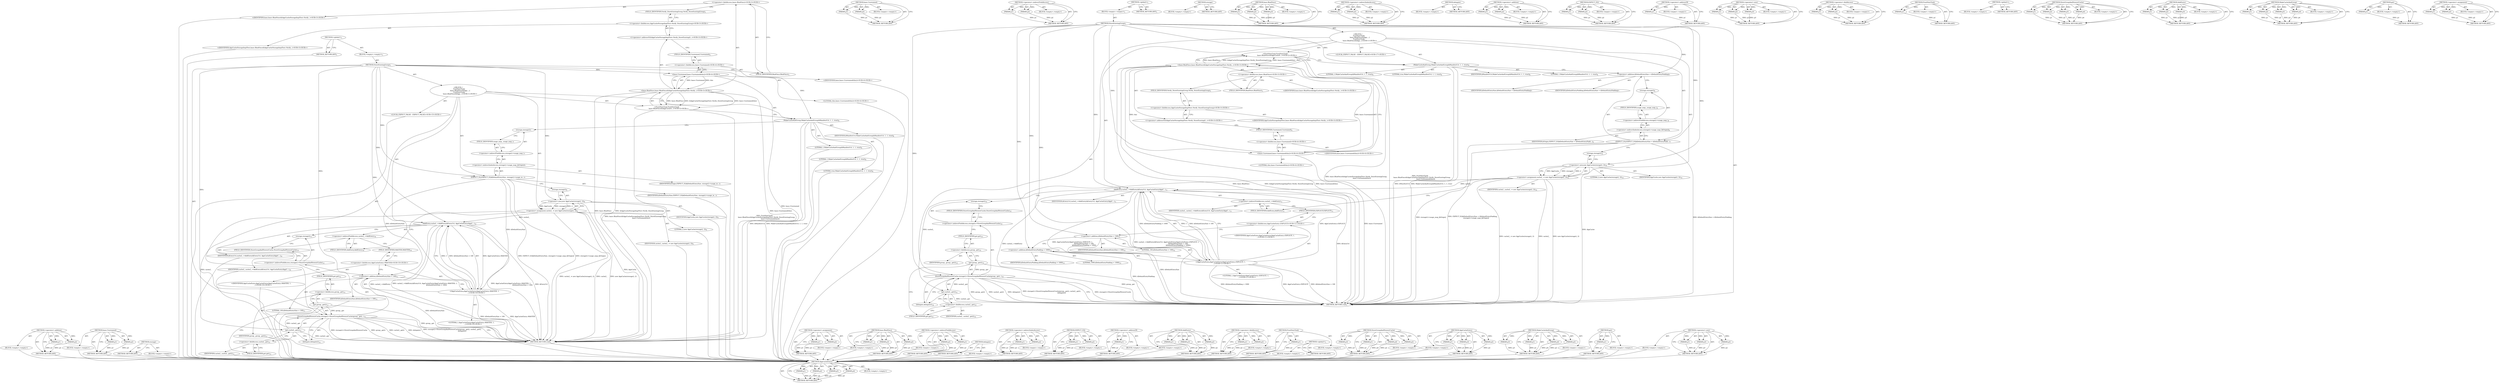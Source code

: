 digraph "&lt;operator&gt;.assignment" {
vulnerable_170 [label=<(METHOD,&lt;operator&gt;.addition)>];
vulnerable_171 [label=<(PARAM,p1)>];
vulnerable_172 [label=<(PARAM,p2)>];
vulnerable_173 [label=<(BLOCK,&lt;empty&gt;,&lt;empty&gt;)>];
vulnerable_174 [label=<(METHOD_RETURN,ANY)>];
vulnerable_117 [label=<(METHOD,base.Unretained)>];
vulnerable_118 [label=<(PARAM,p1)>];
vulnerable_119 [label=<(PARAM,p2)>];
vulnerable_120 [label=<(BLOCK,&lt;empty&gt;,&lt;empty&gt;)>];
vulnerable_121 [label=<(METHOD_RETURN,ANY)>];
vulnerable_144 [label=<(METHOD,storage)>];
vulnerable_145 [label=<(BLOCK,&lt;empty&gt;,&lt;empty&gt;)>];
vulnerable_146 [label=<(METHOD_RETURN,ANY)>];
vulnerable_6 [label=<(METHOD,&lt;global&gt;)<SUB>1</SUB>>];
vulnerable_7 [label=<(BLOCK,&lt;empty&gt;,&lt;empty&gt;)<SUB>1</SUB>>];
vulnerable_8 [label=<(METHOD,StoreExistingGroup)<SUB>1</SUB>>];
vulnerable_9 [label="<(BLOCK,{
    PushNextTask(
        base::BindOnce(&amp;App...,{
    PushNextTask(
        base::BindOnce(&amp;App...)<SUB>1</SUB>>"];
vulnerable_10 [label="<(PushNextTask,PushNextTask(
        base::BindOnce(&amp;AppCacheS...)<SUB>2</SUB>>"];
vulnerable_11 [label="<(base.BindOnce,base::BindOnce(&amp;AppCacheStorageImplTest::Verify...)<SUB>3</SUB>>"];
vulnerable_12 [label="<(&lt;operator&gt;.fieldAccess,base::BindOnce)<SUB>3</SUB>>"];
vulnerable_13 [label="<(IDENTIFIER,base,base::BindOnce(&amp;AppCacheStorageImplTest::Verify...)<SUB>3</SUB>>"];
vulnerable_14 [label=<(FIELD_IDENTIFIER,BindOnce,BindOnce)<SUB>3</SUB>>];
vulnerable_15 [label="<(&lt;operator&gt;.addressOf,&amp;AppCacheStorageImplTest::Verify_StoreExistingG...)<SUB>3</SUB>>"];
vulnerable_16 [label="<(&lt;operator&gt;.fieldAccess,AppCacheStorageImplTest::Verify_StoreExistingGroup)<SUB>3</SUB>>"];
vulnerable_17 [label="<(IDENTIFIER,AppCacheStorageImplTest,base::BindOnce(&amp;AppCacheStorageImplTest::Verify...)<SUB>3</SUB>>"];
vulnerable_18 [label=<(FIELD_IDENTIFIER,Verify_StoreExistingGroup,Verify_StoreExistingGroup)<SUB>3</SUB>>];
vulnerable_19 [label="<(base.Unretained,base::Unretained(this))<SUB>4</SUB>>"];
vulnerable_20 [label="<(&lt;operator&gt;.fieldAccess,base::Unretained)<SUB>4</SUB>>"];
vulnerable_21 [label="<(IDENTIFIER,base,base::Unretained(this))<SUB>4</SUB>>"];
vulnerable_22 [label=<(FIELD_IDENTIFIER,Unretained,Unretained)<SUB>4</SUB>>];
vulnerable_23 [label="<(LITERAL,this,base::Unretained(this))<SUB>4</SUB>>"];
vulnerable_24 [label=<(MakeCacheAndGroup,MakeCacheAndGroup(kManifestUrl, 1, 1, true))<SUB>6</SUB>>];
vulnerable_25 [label=<(IDENTIFIER,kManifestUrl,MakeCacheAndGroup(kManifestUrl, 1, 1, true))<SUB>6</SUB>>];
vulnerable_26 [label=<(LITERAL,1,MakeCacheAndGroup(kManifestUrl, 1, 1, true))<SUB>6</SUB>>];
vulnerable_27 [label=<(LITERAL,1,MakeCacheAndGroup(kManifestUrl, 1, 1, true))<SUB>6</SUB>>];
vulnerable_28 [label=<(LITERAL,true,MakeCacheAndGroup(kManifestUrl, 1, 1, true))<SUB>6</SUB>>];
vulnerable_29 [label=<(EXPECT_EQ,EXPECT_EQ(kDefaultEntrySize, storage()-&gt;usage_m...)<SUB>7</SUB>>];
vulnerable_30 [label=<(IDENTIFIER,kDefaultEntrySize,EXPECT_EQ(kDefaultEntrySize, storage()-&gt;usage_m...)<SUB>7</SUB>>];
vulnerable_31 [label=<(&lt;operator&gt;.indirectIndexAccess,storage()-&gt;usage_map_[kOrigin])<SUB>7</SUB>>];
vulnerable_32 [label=<(&lt;operator&gt;.indirectFieldAccess,storage()-&gt;usage_map_)<SUB>7</SUB>>];
vulnerable_33 [label=<(storage,storage())<SUB>7</SUB>>];
vulnerable_34 [label=<(FIELD_IDENTIFIER,usage_map_,usage_map_)<SUB>7</SUB>>];
vulnerable_35 [label=<(IDENTIFIER,kOrigin,EXPECT_EQ(kDefaultEntrySize, storage()-&gt;usage_m...)<SUB>7</SUB>>];
vulnerable_36 [label=<(&lt;operator&gt;.assignment,cache2_ = new AppCache(storage(), 2))<SUB>9</SUB>>];
vulnerable_37 [label=<(IDENTIFIER,cache2_,cache2_ = new AppCache(storage(), 2))<SUB>9</SUB>>];
vulnerable_38 [label=<(&lt;operator&gt;.new,new AppCache(storage(), 2))<SUB>9</SUB>>];
vulnerable_39 [label=<(IDENTIFIER,AppCache,new AppCache(storage(), 2))<SUB>9</SUB>>];
vulnerable_40 [label=<(storage,storage())<SUB>9</SUB>>];
vulnerable_41 [label=<(LITERAL,2,new AppCache(storage(), 2))<SUB>9</SUB>>];
vulnerable_42 [label=<(AddEntry,cache2_-&gt;AddEntry(kEntryUrl, AppCacheEntry(AppC...)<SUB>10</SUB>>];
vulnerable_43 [label=<(&lt;operator&gt;.indirectFieldAccess,cache2_-&gt;AddEntry)<SUB>10</SUB>>];
vulnerable_44 [label=<(IDENTIFIER,cache2_,cache2_-&gt;AddEntry(kEntryUrl, AppCacheEntry(AppC...)<SUB>10</SUB>>];
vulnerable_45 [label=<(FIELD_IDENTIFIER,AddEntry,AddEntry)<SUB>10</SUB>>];
vulnerable_46 [label=<(IDENTIFIER,kEntryUrl,cache2_-&gt;AddEntry(kEntryUrl, AppCacheEntry(AppC...)<SUB>10</SUB>>];
vulnerable_47 [label="<(AppCacheEntry,AppCacheEntry(AppCacheEntry::MASTER, 1,
       ...)<SUB>10</SUB>>"];
vulnerable_48 [label="<(&lt;operator&gt;.fieldAccess,AppCacheEntry::MASTER)<SUB>10</SUB>>"];
vulnerable_49 [label="<(IDENTIFIER,AppCacheEntry,AppCacheEntry(AppCacheEntry::MASTER, 1,
       ...)<SUB>10</SUB>>"];
vulnerable_50 [label=<(FIELD_IDENTIFIER,MASTER,MASTER)<SUB>10</SUB>>];
vulnerable_51 [label="<(LITERAL,1,AppCacheEntry(AppCacheEntry::MASTER, 1,
       ...)<SUB>10</SUB>>"];
vulnerable_52 [label=<(&lt;operator&gt;.addition,kDefaultEntrySize + 100)<SUB>11</SUB>>];
vulnerable_53 [label=<(IDENTIFIER,kDefaultEntrySize,kDefaultEntrySize + 100)<SUB>11</SUB>>];
vulnerable_54 [label=<(LITERAL,100,kDefaultEntrySize + 100)<SUB>11</SUB>>];
vulnerable_55 [label=<(StoreGroupAndNewestCache,storage()-&gt;StoreGroupAndNewestCache(group_.get(...)<SUB>13</SUB>>];
vulnerable_56 [label=<(&lt;operator&gt;.indirectFieldAccess,storage()-&gt;StoreGroupAndNewestCache)<SUB>13</SUB>>];
vulnerable_57 [label=<(storage,storage())<SUB>13</SUB>>];
vulnerable_58 [label=<(FIELD_IDENTIFIER,StoreGroupAndNewestCache,StoreGroupAndNewestCache)<SUB>13</SUB>>];
vulnerable_59 [label=<(get,group_.get())<SUB>13</SUB>>];
vulnerable_60 [label=<(&lt;operator&gt;.fieldAccess,group_.get)<SUB>13</SUB>>];
vulnerable_61 [label=<(IDENTIFIER,group_,group_.get())<SUB>13</SUB>>];
vulnerable_62 [label=<(FIELD_IDENTIFIER,get,get)<SUB>13</SUB>>];
vulnerable_63 [label=<(get,cache2_.get())<SUB>13</SUB>>];
vulnerable_64 [label=<(&lt;operator&gt;.fieldAccess,cache2_.get)<SUB>13</SUB>>];
vulnerable_65 [label=<(IDENTIFIER,cache2_,cache2_.get())<SUB>13</SUB>>];
vulnerable_66 [label=<(FIELD_IDENTIFIER,get,get)<SUB>13</SUB>>];
vulnerable_67 [label=<(delegate,delegate())<SUB>14</SUB>>];
vulnerable_68 [label="<(LOCAL,EXPECT_FALSE : EXPECT_FALSE)<SUB>15</SUB>>"];
vulnerable_69 [label=<(METHOD_RETURN,void)<SUB>1</SUB>>];
vulnerable_71 [label=<(METHOD_RETURN,ANY)<SUB>1</SUB>>];
vulnerable_147 [label=<(METHOD,&lt;operator&gt;.assignment)>];
vulnerable_148 [label=<(PARAM,p1)>];
vulnerable_149 [label=<(PARAM,p2)>];
vulnerable_150 [label=<(BLOCK,&lt;empty&gt;,&lt;empty&gt;)>];
vulnerable_151 [label=<(METHOD_RETURN,ANY)>];
vulnerable_102 [label=<(METHOD,base.BindOnce)>];
vulnerable_103 [label=<(PARAM,p1)>];
vulnerable_104 [label=<(PARAM,p2)>];
vulnerable_105 [label=<(PARAM,p3)>];
vulnerable_106 [label=<(BLOCK,&lt;empty&gt;,&lt;empty&gt;)>];
vulnerable_107 [label=<(METHOD_RETURN,ANY)>];
vulnerable_139 [label=<(METHOD,&lt;operator&gt;.indirectFieldAccess)>];
vulnerable_140 [label=<(PARAM,p1)>];
vulnerable_141 [label=<(PARAM,p2)>];
vulnerable_142 [label=<(BLOCK,&lt;empty&gt;,&lt;empty&gt;)>];
vulnerable_143 [label=<(METHOD_RETURN,ANY)>];
vulnerable_186 [label=<(METHOD,delegate)>];
vulnerable_187 [label=<(BLOCK,&lt;empty&gt;,&lt;empty&gt;)>];
vulnerable_188 [label=<(METHOD_RETURN,ANY)>];
vulnerable_134 [label=<(METHOD,&lt;operator&gt;.indirectIndexAccess)>];
vulnerable_135 [label=<(PARAM,p1)>];
vulnerable_136 [label=<(PARAM,p2)>];
vulnerable_137 [label=<(BLOCK,&lt;empty&gt;,&lt;empty&gt;)>];
vulnerable_138 [label=<(METHOD_RETURN,ANY)>];
vulnerable_129 [label=<(METHOD,EXPECT_EQ)>];
vulnerable_130 [label=<(PARAM,p1)>];
vulnerable_131 [label=<(PARAM,p2)>];
vulnerable_132 [label=<(BLOCK,&lt;empty&gt;,&lt;empty&gt;)>];
vulnerable_133 [label=<(METHOD_RETURN,ANY)>];
vulnerable_113 [label=<(METHOD,&lt;operator&gt;.addressOf)>];
vulnerable_114 [label=<(PARAM,p1)>];
vulnerable_115 [label=<(BLOCK,&lt;empty&gt;,&lt;empty&gt;)>];
vulnerable_116 [label=<(METHOD_RETURN,ANY)>];
vulnerable_158 [label=<(METHOD,AddEntry)>];
vulnerable_159 [label=<(PARAM,p1)>];
vulnerable_160 [label=<(PARAM,p2)>];
vulnerable_161 [label=<(PARAM,p3)>];
vulnerable_162 [label=<(BLOCK,&lt;empty&gt;,&lt;empty&gt;)>];
vulnerable_163 [label=<(METHOD_RETURN,ANY)>];
vulnerable_108 [label=<(METHOD,&lt;operator&gt;.fieldAccess)>];
vulnerable_109 [label=<(PARAM,p1)>];
vulnerable_110 [label=<(PARAM,p2)>];
vulnerable_111 [label=<(BLOCK,&lt;empty&gt;,&lt;empty&gt;)>];
vulnerable_112 [label=<(METHOD_RETURN,ANY)>];
vulnerable_98 [label=<(METHOD,PushNextTask)>];
vulnerable_99 [label=<(PARAM,p1)>];
vulnerable_100 [label=<(BLOCK,&lt;empty&gt;,&lt;empty&gt;)>];
vulnerable_101 [label=<(METHOD_RETURN,ANY)>];
vulnerable_92 [label=<(METHOD,&lt;global&gt;)<SUB>1</SUB>>];
vulnerable_93 [label=<(BLOCK,&lt;empty&gt;,&lt;empty&gt;)>];
vulnerable_94 [label=<(METHOD_RETURN,ANY)>];
vulnerable_175 [label=<(METHOD,StoreGroupAndNewestCache)>];
vulnerable_176 [label=<(PARAM,p1)>];
vulnerable_177 [label=<(PARAM,p2)>];
vulnerable_178 [label=<(PARAM,p3)>];
vulnerable_179 [label=<(PARAM,p4)>];
vulnerable_180 [label=<(BLOCK,&lt;empty&gt;,&lt;empty&gt;)>];
vulnerable_181 [label=<(METHOD_RETURN,ANY)>];
vulnerable_164 [label=<(METHOD,AppCacheEntry)>];
vulnerable_165 [label=<(PARAM,p1)>];
vulnerable_166 [label=<(PARAM,p2)>];
vulnerable_167 [label=<(PARAM,p3)>];
vulnerable_168 [label=<(BLOCK,&lt;empty&gt;,&lt;empty&gt;)>];
vulnerable_169 [label=<(METHOD_RETURN,ANY)>];
vulnerable_122 [label=<(METHOD,MakeCacheAndGroup)>];
vulnerable_123 [label=<(PARAM,p1)>];
vulnerable_124 [label=<(PARAM,p2)>];
vulnerable_125 [label=<(PARAM,p3)>];
vulnerable_126 [label=<(PARAM,p4)>];
vulnerable_127 [label=<(BLOCK,&lt;empty&gt;,&lt;empty&gt;)>];
vulnerable_128 [label=<(METHOD_RETURN,ANY)>];
vulnerable_182 [label=<(METHOD,get)>];
vulnerable_183 [label=<(PARAM,p1)>];
vulnerable_184 [label=<(BLOCK,&lt;empty&gt;,&lt;empty&gt;)>];
vulnerable_185 [label=<(METHOD_RETURN,ANY)>];
vulnerable_152 [label=<(METHOD,&lt;operator&gt;.new)>];
vulnerable_153 [label=<(PARAM,p1)>];
vulnerable_154 [label=<(PARAM,p2)>];
vulnerable_155 [label=<(PARAM,p3)>];
vulnerable_156 [label=<(BLOCK,&lt;empty&gt;,&lt;empty&gt;)>];
vulnerable_157 [label=<(METHOD_RETURN,ANY)>];
fixed_174 [label=<(METHOD,AppCacheEntry)>];
fixed_175 [label=<(PARAM,p1)>];
fixed_176 [label=<(PARAM,p2)>];
fixed_177 [label=<(PARAM,p3)>];
fixed_178 [label=<(PARAM,p4)>];
fixed_179 [label=<(BLOCK,&lt;empty&gt;,&lt;empty&gt;)>];
fixed_180 [label=<(METHOD_RETURN,ANY)>];
fixed_122 [label=<(METHOD,base.Unretained)>];
fixed_123 [label=<(PARAM,p1)>];
fixed_124 [label=<(PARAM,p2)>];
fixed_125 [label=<(BLOCK,&lt;empty&gt;,&lt;empty&gt;)>];
fixed_126 [label=<(METHOD_RETURN,ANY)>];
fixed_149 [label=<(METHOD,&lt;operator&gt;.indirectFieldAccess)>];
fixed_150 [label=<(PARAM,p1)>];
fixed_151 [label=<(PARAM,p2)>];
fixed_152 [label=<(BLOCK,&lt;empty&gt;,&lt;empty&gt;)>];
fixed_153 [label=<(METHOD_RETURN,ANY)>];
fixed_6 [label=<(METHOD,&lt;global&gt;)<SUB>1</SUB>>];
fixed_7 [label=<(BLOCK,&lt;empty&gt;,&lt;empty&gt;)<SUB>1</SUB>>];
fixed_8 [label=<(METHOD,StoreExistingGroup)<SUB>1</SUB>>];
fixed_9 [label="<(BLOCK,{
    PushNextTask(
        base::BindOnce(&amp;App...,{
    PushNextTask(
        base::BindOnce(&amp;App...)<SUB>1</SUB>>"];
fixed_10 [label="<(PushNextTask,PushNextTask(
        base::BindOnce(&amp;AppCacheS...)<SUB>2</SUB>>"];
fixed_11 [label="<(base.BindOnce,base::BindOnce(&amp;AppCacheStorageImplTest::Verify...)<SUB>3</SUB>>"];
fixed_12 [label="<(&lt;operator&gt;.fieldAccess,base::BindOnce)<SUB>3</SUB>>"];
fixed_13 [label="<(IDENTIFIER,base,base::BindOnce(&amp;AppCacheStorageImplTest::Verify...)<SUB>3</SUB>>"];
fixed_14 [label=<(FIELD_IDENTIFIER,BindOnce,BindOnce)<SUB>3</SUB>>];
fixed_15 [label="<(&lt;operator&gt;.addressOf,&amp;AppCacheStorageImplTest::Verify_StoreExistingG...)<SUB>3</SUB>>"];
fixed_16 [label="<(&lt;operator&gt;.fieldAccess,AppCacheStorageImplTest::Verify_StoreExistingGroup)<SUB>3</SUB>>"];
fixed_17 [label="<(IDENTIFIER,AppCacheStorageImplTest,base::BindOnce(&amp;AppCacheStorageImplTest::Verify...)<SUB>3</SUB>>"];
fixed_18 [label=<(FIELD_IDENTIFIER,Verify_StoreExistingGroup,Verify_StoreExistingGroup)<SUB>3</SUB>>];
fixed_19 [label="<(base.Unretained,base::Unretained(this))<SUB>4</SUB>>"];
fixed_20 [label="<(&lt;operator&gt;.fieldAccess,base::Unretained)<SUB>4</SUB>>"];
fixed_21 [label="<(IDENTIFIER,base,base::Unretained(this))<SUB>4</SUB>>"];
fixed_22 [label=<(FIELD_IDENTIFIER,Unretained,Unretained)<SUB>4</SUB>>];
fixed_23 [label="<(LITERAL,this,base::Unretained(this))<SUB>4</SUB>>"];
fixed_24 [label=<(MakeCacheAndGroup,MakeCacheAndGroup(kManifestUrl, 1, 1, true))<SUB>6</SUB>>];
fixed_25 [label=<(IDENTIFIER,kManifestUrl,MakeCacheAndGroup(kManifestUrl, 1, 1, true))<SUB>6</SUB>>];
fixed_26 [label=<(LITERAL,1,MakeCacheAndGroup(kManifestUrl, 1, 1, true))<SUB>6</SUB>>];
fixed_27 [label=<(LITERAL,1,MakeCacheAndGroup(kManifestUrl, 1, 1, true))<SUB>6</SUB>>];
fixed_28 [label=<(LITERAL,true,MakeCacheAndGroup(kManifestUrl, 1, 1, true))<SUB>6</SUB>>];
fixed_29 [label=<(EXPECT_EQ,EXPECT_EQ(kDefaultEntrySize + kDefaultEntryPadd...)<SUB>7</SUB>>];
fixed_30 [label=<(&lt;operator&gt;.addition,kDefaultEntrySize + kDefaultEntryPadding)<SUB>7</SUB>>];
fixed_31 [label=<(IDENTIFIER,kDefaultEntrySize,kDefaultEntrySize + kDefaultEntryPadding)<SUB>7</SUB>>];
fixed_32 [label=<(IDENTIFIER,kDefaultEntryPadding,kDefaultEntrySize + kDefaultEntryPadding)<SUB>7</SUB>>];
fixed_33 [label=<(&lt;operator&gt;.indirectIndexAccess,storage()-&gt;usage_map_[kOrigin])<SUB>8</SUB>>];
fixed_34 [label=<(&lt;operator&gt;.indirectFieldAccess,storage()-&gt;usage_map_)<SUB>8</SUB>>];
fixed_35 [label=<(storage,storage())<SUB>8</SUB>>];
fixed_36 [label=<(FIELD_IDENTIFIER,usage_map_,usage_map_)<SUB>8</SUB>>];
fixed_37 [label=<(IDENTIFIER,kOrigin,EXPECT_EQ(kDefaultEntrySize + kDefaultEntryPadd...)<SUB>8</SUB>>];
fixed_38 [label=<(&lt;operator&gt;.assignment,cache2_ = new AppCache(storage(), 2))<SUB>10</SUB>>];
fixed_39 [label=<(IDENTIFIER,cache2_,cache2_ = new AppCache(storage(), 2))<SUB>10</SUB>>];
fixed_40 [label=<(&lt;operator&gt;.new,new AppCache(storage(), 2))<SUB>10</SUB>>];
fixed_41 [label=<(IDENTIFIER,AppCache,new AppCache(storage(), 2))<SUB>10</SUB>>];
fixed_42 [label=<(storage,storage())<SUB>10</SUB>>];
fixed_43 [label=<(LITERAL,2,new AppCache(storage(), 2))<SUB>10</SUB>>];
fixed_44 [label=<(AddEntry,cache2_-&gt;AddEntry(kEntryUrl, AppCacheEntry(AppC...)<SUB>11</SUB>>];
fixed_45 [label=<(&lt;operator&gt;.indirectFieldAccess,cache2_-&gt;AddEntry)<SUB>11</SUB>>];
fixed_46 [label=<(IDENTIFIER,cache2_,cache2_-&gt;AddEntry(kEntryUrl, AppCacheEntry(AppC...)<SUB>11</SUB>>];
fixed_47 [label=<(FIELD_IDENTIFIER,AddEntry,AddEntry)<SUB>11</SUB>>];
fixed_48 [label=<(IDENTIFIER,kEntryUrl,cache2_-&gt;AddEntry(kEntryUrl, AppCacheEntry(AppC...)<SUB>11</SUB>>];
fixed_49 [label="<(AppCacheEntry,AppCacheEntry(AppCacheEntry::EXPLICIT, 1,
     ...)<SUB>11</SUB>>"];
fixed_50 [label="<(&lt;operator&gt;.fieldAccess,AppCacheEntry::EXPLICIT)<SUB>11</SUB>>"];
fixed_51 [label="<(IDENTIFIER,AppCacheEntry,AppCacheEntry(AppCacheEntry::EXPLICIT, 1,
     ...)<SUB>11</SUB>>"];
fixed_52 [label=<(FIELD_IDENTIFIER,EXPLICIT,EXPLICIT)<SUB>11</SUB>>];
fixed_53 [label="<(LITERAL,1,AppCacheEntry(AppCacheEntry::EXPLICIT, 1,
     ...)<SUB>11</SUB>>"];
fixed_54 [label=<(&lt;operator&gt;.addition,kDefaultEntrySize + 100)<SUB>12</SUB>>];
fixed_55 [label=<(IDENTIFIER,kDefaultEntrySize,kDefaultEntrySize + 100)<SUB>12</SUB>>];
fixed_56 [label=<(LITERAL,100,kDefaultEntrySize + 100)<SUB>12</SUB>>];
fixed_57 [label=<(&lt;operator&gt;.addition,kDefaultEntryPadding + 1000)<SUB>13</SUB>>];
fixed_58 [label=<(IDENTIFIER,kDefaultEntryPadding,kDefaultEntryPadding + 1000)<SUB>13</SUB>>];
fixed_59 [label=<(LITERAL,1000,kDefaultEntryPadding + 1000)<SUB>13</SUB>>];
fixed_60 [label=<(StoreGroupAndNewestCache,storage()-&gt;StoreGroupAndNewestCache(group_.get(...)<SUB>15</SUB>>];
fixed_61 [label=<(&lt;operator&gt;.indirectFieldAccess,storage()-&gt;StoreGroupAndNewestCache)<SUB>15</SUB>>];
fixed_62 [label=<(storage,storage())<SUB>15</SUB>>];
fixed_63 [label=<(FIELD_IDENTIFIER,StoreGroupAndNewestCache,StoreGroupAndNewestCache)<SUB>15</SUB>>];
fixed_64 [label=<(get,group_.get())<SUB>15</SUB>>];
fixed_65 [label=<(&lt;operator&gt;.fieldAccess,group_.get)<SUB>15</SUB>>];
fixed_66 [label=<(IDENTIFIER,group_,group_.get())<SUB>15</SUB>>];
fixed_67 [label=<(FIELD_IDENTIFIER,get,get)<SUB>15</SUB>>];
fixed_68 [label=<(get,cache2_.get())<SUB>15</SUB>>];
fixed_69 [label=<(&lt;operator&gt;.fieldAccess,cache2_.get)<SUB>15</SUB>>];
fixed_70 [label=<(IDENTIFIER,cache2_,cache2_.get())<SUB>15</SUB>>];
fixed_71 [label=<(FIELD_IDENTIFIER,get,get)<SUB>15</SUB>>];
fixed_72 [label=<(delegate,delegate())<SUB>16</SUB>>];
fixed_73 [label="<(LOCAL,EXPECT_FALSE : EXPECT_FALSE)<SUB>17</SUB>>"];
fixed_74 [label=<(METHOD_RETURN,void)<SUB>1</SUB>>];
fixed_76 [label=<(METHOD_RETURN,ANY)<SUB>1</SUB>>];
fixed_154 [label=<(METHOD,storage)>];
fixed_155 [label=<(BLOCK,&lt;empty&gt;,&lt;empty&gt;)>];
fixed_156 [label=<(METHOD_RETURN,ANY)>];
fixed_107 [label=<(METHOD,base.BindOnce)>];
fixed_108 [label=<(PARAM,p1)>];
fixed_109 [label=<(PARAM,p2)>];
fixed_110 [label=<(PARAM,p3)>];
fixed_111 [label=<(BLOCK,&lt;empty&gt;,&lt;empty&gt;)>];
fixed_112 [label=<(METHOD_RETURN,ANY)>];
fixed_144 [label=<(METHOD,&lt;operator&gt;.indirectIndexAccess)>];
fixed_145 [label=<(PARAM,p1)>];
fixed_146 [label=<(PARAM,p2)>];
fixed_147 [label=<(BLOCK,&lt;empty&gt;,&lt;empty&gt;)>];
fixed_148 [label=<(METHOD_RETURN,ANY)>];
fixed_192 [label=<(METHOD,delegate)>];
fixed_193 [label=<(BLOCK,&lt;empty&gt;,&lt;empty&gt;)>];
fixed_194 [label=<(METHOD_RETURN,ANY)>];
fixed_139 [label=<(METHOD,&lt;operator&gt;.addition)>];
fixed_140 [label=<(PARAM,p1)>];
fixed_141 [label=<(PARAM,p2)>];
fixed_142 [label=<(BLOCK,&lt;empty&gt;,&lt;empty&gt;)>];
fixed_143 [label=<(METHOD_RETURN,ANY)>];
fixed_134 [label=<(METHOD,EXPECT_EQ)>];
fixed_135 [label=<(PARAM,p1)>];
fixed_136 [label=<(PARAM,p2)>];
fixed_137 [label=<(BLOCK,&lt;empty&gt;,&lt;empty&gt;)>];
fixed_138 [label=<(METHOD_RETURN,ANY)>];
fixed_118 [label=<(METHOD,&lt;operator&gt;.addressOf)>];
fixed_119 [label=<(PARAM,p1)>];
fixed_120 [label=<(BLOCK,&lt;empty&gt;,&lt;empty&gt;)>];
fixed_121 [label=<(METHOD_RETURN,ANY)>];
fixed_162 [label=<(METHOD,&lt;operator&gt;.new)>];
fixed_163 [label=<(PARAM,p1)>];
fixed_164 [label=<(PARAM,p2)>];
fixed_165 [label=<(PARAM,p3)>];
fixed_166 [label=<(BLOCK,&lt;empty&gt;,&lt;empty&gt;)>];
fixed_167 [label=<(METHOD_RETURN,ANY)>];
fixed_113 [label=<(METHOD,&lt;operator&gt;.fieldAccess)>];
fixed_114 [label=<(PARAM,p1)>];
fixed_115 [label=<(PARAM,p2)>];
fixed_116 [label=<(BLOCK,&lt;empty&gt;,&lt;empty&gt;)>];
fixed_117 [label=<(METHOD_RETURN,ANY)>];
fixed_103 [label=<(METHOD,PushNextTask)>];
fixed_104 [label=<(PARAM,p1)>];
fixed_105 [label=<(BLOCK,&lt;empty&gt;,&lt;empty&gt;)>];
fixed_106 [label=<(METHOD_RETURN,ANY)>];
fixed_97 [label=<(METHOD,&lt;global&gt;)<SUB>1</SUB>>];
fixed_98 [label=<(BLOCK,&lt;empty&gt;,&lt;empty&gt;)>];
fixed_99 [label=<(METHOD_RETURN,ANY)>];
fixed_181 [label=<(METHOD,StoreGroupAndNewestCache)>];
fixed_182 [label=<(PARAM,p1)>];
fixed_183 [label=<(PARAM,p2)>];
fixed_184 [label=<(PARAM,p3)>];
fixed_185 [label=<(PARAM,p4)>];
fixed_186 [label=<(BLOCK,&lt;empty&gt;,&lt;empty&gt;)>];
fixed_187 [label=<(METHOD_RETURN,ANY)>];
fixed_168 [label=<(METHOD,AddEntry)>];
fixed_169 [label=<(PARAM,p1)>];
fixed_170 [label=<(PARAM,p2)>];
fixed_171 [label=<(PARAM,p3)>];
fixed_172 [label=<(BLOCK,&lt;empty&gt;,&lt;empty&gt;)>];
fixed_173 [label=<(METHOD_RETURN,ANY)>];
fixed_127 [label=<(METHOD,MakeCacheAndGroup)>];
fixed_128 [label=<(PARAM,p1)>];
fixed_129 [label=<(PARAM,p2)>];
fixed_130 [label=<(PARAM,p3)>];
fixed_131 [label=<(PARAM,p4)>];
fixed_132 [label=<(BLOCK,&lt;empty&gt;,&lt;empty&gt;)>];
fixed_133 [label=<(METHOD_RETURN,ANY)>];
fixed_188 [label=<(METHOD,get)>];
fixed_189 [label=<(PARAM,p1)>];
fixed_190 [label=<(BLOCK,&lt;empty&gt;,&lt;empty&gt;)>];
fixed_191 [label=<(METHOD_RETURN,ANY)>];
fixed_157 [label=<(METHOD,&lt;operator&gt;.assignment)>];
fixed_158 [label=<(PARAM,p1)>];
fixed_159 [label=<(PARAM,p2)>];
fixed_160 [label=<(BLOCK,&lt;empty&gt;,&lt;empty&gt;)>];
fixed_161 [label=<(METHOD_RETURN,ANY)>];
vulnerable_170 -> vulnerable_171  [key=0, label="AST: "];
vulnerable_170 -> vulnerable_171  [key=1, label="DDG: "];
vulnerable_170 -> vulnerable_173  [key=0, label="AST: "];
vulnerable_170 -> vulnerable_172  [key=0, label="AST: "];
vulnerable_170 -> vulnerable_172  [key=1, label="DDG: "];
vulnerable_170 -> vulnerable_174  [key=0, label="AST: "];
vulnerable_170 -> vulnerable_174  [key=1, label="CFG: "];
vulnerable_171 -> vulnerable_174  [key=0, label="DDG: p1"];
vulnerable_172 -> vulnerable_174  [key=0, label="DDG: p2"];
vulnerable_173 -> fixed_174  [key=0];
vulnerable_174 -> fixed_174  [key=0];
vulnerable_117 -> vulnerable_118  [key=0, label="AST: "];
vulnerable_117 -> vulnerable_118  [key=1, label="DDG: "];
vulnerable_117 -> vulnerable_120  [key=0, label="AST: "];
vulnerable_117 -> vulnerable_119  [key=0, label="AST: "];
vulnerable_117 -> vulnerable_119  [key=1, label="DDG: "];
vulnerable_117 -> vulnerable_121  [key=0, label="AST: "];
vulnerable_117 -> vulnerable_121  [key=1, label="CFG: "];
vulnerable_118 -> vulnerable_121  [key=0, label="DDG: p1"];
vulnerable_119 -> vulnerable_121  [key=0, label="DDG: p2"];
vulnerable_120 -> fixed_174  [key=0];
vulnerable_121 -> fixed_174  [key=0];
vulnerable_144 -> vulnerable_145  [key=0, label="AST: "];
vulnerable_144 -> vulnerable_146  [key=0, label="AST: "];
vulnerable_144 -> vulnerable_146  [key=1, label="CFG: "];
vulnerable_145 -> fixed_174  [key=0];
vulnerable_146 -> fixed_174  [key=0];
vulnerable_6 -> vulnerable_7  [key=0, label="AST: "];
vulnerable_6 -> vulnerable_71  [key=0, label="AST: "];
vulnerable_6 -> vulnerable_71  [key=1, label="CFG: "];
vulnerable_7 -> vulnerable_8  [key=0, label="AST: "];
vulnerable_8 -> vulnerable_9  [key=0, label="AST: "];
vulnerable_8 -> vulnerable_69  [key=0, label="AST: "];
vulnerable_8 -> vulnerable_14  [key=0, label="CFG: "];
vulnerable_8 -> vulnerable_24  [key=0, label="DDG: "];
vulnerable_8 -> vulnerable_29  [key=0, label="DDG: "];
vulnerable_8 -> vulnerable_42  [key=0, label="DDG: "];
vulnerable_8 -> vulnerable_55  [key=0, label="DDG: "];
vulnerable_8 -> vulnerable_38  [key=0, label="DDG: "];
vulnerable_8 -> vulnerable_47  [key=0, label="DDG: "];
vulnerable_8 -> vulnerable_19  [key=0, label="DDG: "];
vulnerable_8 -> vulnerable_52  [key=0, label="DDG: "];
vulnerable_9 -> vulnerable_10  [key=0, label="AST: "];
vulnerable_9 -> vulnerable_24  [key=0, label="AST: "];
vulnerable_9 -> vulnerable_29  [key=0, label="AST: "];
vulnerable_9 -> vulnerable_36  [key=0, label="AST: "];
vulnerable_9 -> vulnerable_42  [key=0, label="AST: "];
vulnerable_9 -> vulnerable_55  [key=0, label="AST: "];
vulnerable_9 -> vulnerable_68  [key=0, label="AST: "];
vulnerable_10 -> vulnerable_11  [key=0, label="AST: "];
vulnerable_10 -> vulnerable_24  [key=0, label="CFG: "];
vulnerable_10 -> vulnerable_69  [key=0, label="DDG: base::BindOnce(&amp;AppCacheStorageImplTest::Verify_StoreExistingGroup,
                       base::Unretained(this))"];
vulnerable_10 -> vulnerable_69  [key=1, label="DDG: PushNextTask(
        base::BindOnce(&amp;AppCacheStorageImplTest::Verify_StoreExistingGroup,
                       base::Unretained(this)))"];
vulnerable_11 -> vulnerable_12  [key=0, label="AST: "];
vulnerable_11 -> vulnerable_15  [key=0, label="AST: "];
vulnerable_11 -> vulnerable_19  [key=0, label="AST: "];
vulnerable_11 -> vulnerable_10  [key=0, label="CFG: "];
vulnerable_11 -> vulnerable_10  [key=1, label="DDG: base::BindOnce"];
vulnerable_11 -> vulnerable_10  [key=2, label="DDG: &amp;AppCacheStorageImplTest::Verify_StoreExistingGroup"];
vulnerable_11 -> vulnerable_10  [key=3, label="DDG: base::Unretained(this)"];
vulnerable_11 -> vulnerable_69  [key=0, label="DDG: base::BindOnce"];
vulnerable_11 -> vulnerable_69  [key=1, label="DDG: &amp;AppCacheStorageImplTest::Verify_StoreExistingGroup"];
vulnerable_11 -> vulnerable_69  [key=2, label="DDG: base::Unretained(this)"];
vulnerable_12 -> vulnerable_13  [key=0, label="AST: "];
vulnerable_12 -> vulnerable_14  [key=0, label="AST: "];
vulnerable_12 -> vulnerable_18  [key=0, label="CFG: "];
vulnerable_13 -> fixed_174  [key=0];
vulnerable_14 -> vulnerable_12  [key=0, label="CFG: "];
vulnerable_15 -> vulnerable_16  [key=0, label="AST: "];
vulnerable_15 -> vulnerable_22  [key=0, label="CFG: "];
vulnerable_16 -> vulnerable_17  [key=0, label="AST: "];
vulnerable_16 -> vulnerable_18  [key=0, label="AST: "];
vulnerable_16 -> vulnerable_15  [key=0, label="CFG: "];
vulnerable_17 -> fixed_174  [key=0];
vulnerable_18 -> vulnerable_16  [key=0, label="CFG: "];
vulnerable_19 -> vulnerable_20  [key=0, label="AST: "];
vulnerable_19 -> vulnerable_23  [key=0, label="AST: "];
vulnerable_19 -> vulnerable_11  [key=0, label="CFG: "];
vulnerable_19 -> vulnerable_11  [key=1, label="DDG: base::Unretained"];
vulnerable_19 -> vulnerable_11  [key=2, label="DDG: this"];
vulnerable_19 -> vulnerable_69  [key=0, label="DDG: base::Unretained"];
vulnerable_20 -> vulnerable_21  [key=0, label="AST: "];
vulnerable_20 -> vulnerable_22  [key=0, label="AST: "];
vulnerable_20 -> vulnerable_19  [key=0, label="CFG: "];
vulnerable_21 -> fixed_174  [key=0];
vulnerable_22 -> vulnerable_20  [key=0, label="CFG: "];
vulnerable_23 -> fixed_174  [key=0];
vulnerable_24 -> vulnerable_25  [key=0, label="AST: "];
vulnerable_24 -> vulnerable_26  [key=0, label="AST: "];
vulnerable_24 -> vulnerable_27  [key=0, label="AST: "];
vulnerable_24 -> vulnerable_28  [key=0, label="AST: "];
vulnerable_24 -> vulnerable_33  [key=0, label="CFG: "];
vulnerable_24 -> vulnerable_69  [key=0, label="DDG: MakeCacheAndGroup(kManifestUrl, 1, 1, true)"];
vulnerable_24 -> vulnerable_69  [key=1, label="DDG: kManifestUrl"];
vulnerable_25 -> fixed_174  [key=0];
vulnerable_26 -> fixed_174  [key=0];
vulnerable_27 -> fixed_174  [key=0];
vulnerable_28 -> fixed_174  [key=0];
vulnerable_29 -> vulnerable_30  [key=0, label="AST: "];
vulnerable_29 -> vulnerable_31  [key=0, label="AST: "];
vulnerable_29 -> vulnerable_40  [key=0, label="CFG: "];
vulnerable_29 -> vulnerable_69  [key=0, label="DDG: storage()-&gt;usage_map_[kOrigin]"];
vulnerable_29 -> vulnerable_69  [key=1, label="DDG: EXPECT_EQ(kDefaultEntrySize, storage()-&gt;usage_map_[kOrigin])"];
vulnerable_29 -> vulnerable_47  [key=0, label="DDG: kDefaultEntrySize"];
vulnerable_29 -> vulnerable_52  [key=0, label="DDG: kDefaultEntrySize"];
vulnerable_30 -> fixed_174  [key=0];
vulnerable_31 -> vulnerable_32  [key=0, label="AST: "];
vulnerable_31 -> vulnerable_35  [key=0, label="AST: "];
vulnerable_31 -> vulnerable_29  [key=0, label="CFG: "];
vulnerable_32 -> vulnerable_33  [key=0, label="AST: "];
vulnerable_32 -> vulnerable_34  [key=0, label="AST: "];
vulnerable_32 -> vulnerable_31  [key=0, label="CFG: "];
vulnerable_33 -> vulnerable_34  [key=0, label="CFG: "];
vulnerable_34 -> vulnerable_32  [key=0, label="CFG: "];
vulnerable_35 -> fixed_174  [key=0];
vulnerable_36 -> vulnerable_37  [key=0, label="AST: "];
vulnerable_36 -> vulnerable_38  [key=0, label="AST: "];
vulnerable_36 -> vulnerable_45  [key=0, label="CFG: "];
vulnerable_36 -> vulnerable_69  [key=0, label="DDG: cache2_"];
vulnerable_36 -> vulnerable_69  [key=1, label="DDG: new AppCache(storage(), 2)"];
vulnerable_36 -> vulnerable_69  [key=2, label="DDG: cache2_ = new AppCache(storage(), 2)"];
vulnerable_36 -> vulnerable_42  [key=0, label="DDG: cache2_"];
vulnerable_36 -> vulnerable_63  [key=0, label="DDG: cache2_"];
vulnerable_37 -> fixed_174  [key=0];
vulnerable_38 -> vulnerable_39  [key=0, label="AST: "];
vulnerable_38 -> vulnerable_40  [key=0, label="AST: "];
vulnerable_38 -> vulnerable_41  [key=0, label="AST: "];
vulnerable_38 -> vulnerable_36  [key=0, label="CFG: "];
vulnerable_38 -> vulnerable_36  [key=1, label="DDG: AppCache"];
vulnerable_38 -> vulnerable_36  [key=2, label="DDG: storage()"];
vulnerable_38 -> vulnerable_36  [key=3, label="DDG: 2"];
vulnerable_38 -> vulnerable_69  [key=0, label="DDG: AppCache"];
vulnerable_39 -> fixed_174  [key=0];
vulnerable_40 -> vulnerable_38  [key=0, label="CFG: "];
vulnerable_41 -> fixed_174  [key=0];
vulnerable_42 -> vulnerable_43  [key=0, label="AST: "];
vulnerable_42 -> vulnerable_46  [key=0, label="AST: "];
vulnerable_42 -> vulnerable_47  [key=0, label="AST: "];
vulnerable_42 -> vulnerable_57  [key=0, label="CFG: "];
vulnerable_42 -> vulnerable_69  [key=0, label="DDG: cache2_-&gt;AddEntry"];
vulnerable_42 -> vulnerable_69  [key=1, label="DDG: AppCacheEntry(AppCacheEntry::MASTER, 1,
                                               kDefaultEntrySize + 100)"];
vulnerable_42 -> vulnerable_69  [key=2, label="DDG: cache2_-&gt;AddEntry(kEntryUrl, AppCacheEntry(AppCacheEntry::MASTER, 1,
                                               kDefaultEntrySize + 100))"];
vulnerable_42 -> vulnerable_69  [key=3, label="DDG: kEntryUrl"];
vulnerable_43 -> vulnerable_44  [key=0, label="AST: "];
vulnerable_43 -> vulnerable_45  [key=0, label="AST: "];
vulnerable_43 -> vulnerable_50  [key=0, label="CFG: "];
vulnerable_44 -> fixed_174  [key=0];
vulnerable_45 -> vulnerable_43  [key=0, label="CFG: "];
vulnerable_46 -> fixed_174  [key=0];
vulnerable_47 -> vulnerable_48  [key=0, label="AST: "];
vulnerable_47 -> vulnerable_51  [key=0, label="AST: "];
vulnerable_47 -> vulnerable_52  [key=0, label="AST: "];
vulnerable_47 -> vulnerable_42  [key=0, label="CFG: "];
vulnerable_47 -> vulnerable_42  [key=1, label="DDG: AppCacheEntry::MASTER"];
vulnerable_47 -> vulnerable_42  [key=2, label="DDG: 1"];
vulnerable_47 -> vulnerable_42  [key=3, label="DDG: kDefaultEntrySize + 100"];
vulnerable_47 -> vulnerable_69  [key=0, label="DDG: AppCacheEntry::MASTER"];
vulnerable_47 -> vulnerable_69  [key=1, label="DDG: kDefaultEntrySize + 100"];
vulnerable_48 -> vulnerable_49  [key=0, label="AST: "];
vulnerable_48 -> vulnerable_50  [key=0, label="AST: "];
vulnerable_48 -> vulnerable_52  [key=0, label="CFG: "];
vulnerable_49 -> fixed_174  [key=0];
vulnerable_50 -> vulnerable_48  [key=0, label="CFG: "];
vulnerable_51 -> fixed_174  [key=0];
vulnerable_52 -> vulnerable_53  [key=0, label="AST: "];
vulnerable_52 -> vulnerable_54  [key=0, label="AST: "];
vulnerable_52 -> vulnerable_47  [key=0, label="CFG: "];
vulnerable_52 -> vulnerable_69  [key=0, label="DDG: kDefaultEntrySize"];
vulnerable_53 -> fixed_174  [key=0];
vulnerable_54 -> fixed_174  [key=0];
vulnerable_55 -> vulnerable_56  [key=0, label="AST: "];
vulnerable_55 -> vulnerable_59  [key=0, label="AST: "];
vulnerable_55 -> vulnerable_63  [key=0, label="AST: "];
vulnerable_55 -> vulnerable_67  [key=0, label="AST: "];
vulnerable_55 -> vulnerable_69  [key=0, label="CFG: "];
vulnerable_55 -> vulnerable_69  [key=1, label="DDG: storage()-&gt;StoreGroupAndNewestCache"];
vulnerable_55 -> vulnerable_69  [key=2, label="DDG: group_.get()"];
vulnerable_55 -> vulnerable_69  [key=3, label="DDG: cache2_.get()"];
vulnerable_55 -> vulnerable_69  [key=4, label="DDG: delegate()"];
vulnerable_55 -> vulnerable_69  [key=5, label="DDG: storage()-&gt;StoreGroupAndNewestCache(group_.get(), cache2_.get(),
                                        delegate())"];
vulnerable_56 -> vulnerable_57  [key=0, label="AST: "];
vulnerable_56 -> vulnerable_58  [key=0, label="AST: "];
vulnerable_56 -> vulnerable_62  [key=0, label="CFG: "];
vulnerable_57 -> vulnerable_58  [key=0, label="CFG: "];
vulnerable_58 -> vulnerable_56  [key=0, label="CFG: "];
vulnerable_59 -> vulnerable_60  [key=0, label="AST: "];
vulnerable_59 -> vulnerable_66  [key=0, label="CFG: "];
vulnerable_59 -> vulnerable_69  [key=0, label="DDG: group_.get"];
vulnerable_59 -> vulnerable_55  [key=0, label="DDG: group_.get"];
vulnerable_60 -> vulnerable_61  [key=0, label="AST: "];
vulnerable_60 -> vulnerable_62  [key=0, label="AST: "];
vulnerable_60 -> vulnerable_59  [key=0, label="CFG: "];
vulnerable_61 -> fixed_174  [key=0];
vulnerable_62 -> vulnerable_60  [key=0, label="CFG: "];
vulnerable_63 -> vulnerable_64  [key=0, label="AST: "];
vulnerable_63 -> vulnerable_67  [key=0, label="CFG: "];
vulnerable_63 -> vulnerable_69  [key=0, label="DDG: cache2_.get"];
vulnerable_63 -> vulnerable_55  [key=0, label="DDG: cache2_.get"];
vulnerable_64 -> vulnerable_65  [key=0, label="AST: "];
vulnerable_64 -> vulnerable_66  [key=0, label="AST: "];
vulnerable_64 -> vulnerable_63  [key=0, label="CFG: "];
vulnerable_65 -> fixed_174  [key=0];
vulnerable_66 -> vulnerable_64  [key=0, label="CFG: "];
vulnerable_67 -> vulnerable_55  [key=0, label="CFG: "];
vulnerable_68 -> fixed_174  [key=0];
vulnerable_69 -> fixed_174  [key=0];
vulnerable_71 -> fixed_174  [key=0];
vulnerable_147 -> vulnerable_148  [key=0, label="AST: "];
vulnerable_147 -> vulnerable_148  [key=1, label="DDG: "];
vulnerable_147 -> vulnerable_150  [key=0, label="AST: "];
vulnerable_147 -> vulnerable_149  [key=0, label="AST: "];
vulnerable_147 -> vulnerable_149  [key=1, label="DDG: "];
vulnerable_147 -> vulnerable_151  [key=0, label="AST: "];
vulnerable_147 -> vulnerable_151  [key=1, label="CFG: "];
vulnerable_148 -> vulnerable_151  [key=0, label="DDG: p1"];
vulnerable_149 -> vulnerable_151  [key=0, label="DDG: p2"];
vulnerable_150 -> fixed_174  [key=0];
vulnerable_151 -> fixed_174  [key=0];
vulnerable_102 -> vulnerable_103  [key=0, label="AST: "];
vulnerable_102 -> vulnerable_103  [key=1, label="DDG: "];
vulnerable_102 -> vulnerable_106  [key=0, label="AST: "];
vulnerable_102 -> vulnerable_104  [key=0, label="AST: "];
vulnerable_102 -> vulnerable_104  [key=1, label="DDG: "];
vulnerable_102 -> vulnerable_107  [key=0, label="AST: "];
vulnerable_102 -> vulnerable_107  [key=1, label="CFG: "];
vulnerable_102 -> vulnerable_105  [key=0, label="AST: "];
vulnerable_102 -> vulnerable_105  [key=1, label="DDG: "];
vulnerable_103 -> vulnerable_107  [key=0, label="DDG: p1"];
vulnerable_104 -> vulnerable_107  [key=0, label="DDG: p2"];
vulnerable_105 -> vulnerable_107  [key=0, label="DDG: p3"];
vulnerable_106 -> fixed_174  [key=0];
vulnerable_107 -> fixed_174  [key=0];
vulnerable_139 -> vulnerable_140  [key=0, label="AST: "];
vulnerable_139 -> vulnerable_140  [key=1, label="DDG: "];
vulnerable_139 -> vulnerable_142  [key=0, label="AST: "];
vulnerable_139 -> vulnerable_141  [key=0, label="AST: "];
vulnerable_139 -> vulnerable_141  [key=1, label="DDG: "];
vulnerable_139 -> vulnerable_143  [key=0, label="AST: "];
vulnerable_139 -> vulnerable_143  [key=1, label="CFG: "];
vulnerable_140 -> vulnerable_143  [key=0, label="DDG: p1"];
vulnerable_141 -> vulnerable_143  [key=0, label="DDG: p2"];
vulnerable_142 -> fixed_174  [key=0];
vulnerable_143 -> fixed_174  [key=0];
vulnerable_186 -> vulnerable_187  [key=0, label="AST: "];
vulnerable_186 -> vulnerable_188  [key=0, label="AST: "];
vulnerable_186 -> vulnerable_188  [key=1, label="CFG: "];
vulnerable_187 -> fixed_174  [key=0];
vulnerable_188 -> fixed_174  [key=0];
vulnerable_134 -> vulnerable_135  [key=0, label="AST: "];
vulnerable_134 -> vulnerable_135  [key=1, label="DDG: "];
vulnerable_134 -> vulnerable_137  [key=0, label="AST: "];
vulnerable_134 -> vulnerable_136  [key=0, label="AST: "];
vulnerable_134 -> vulnerable_136  [key=1, label="DDG: "];
vulnerable_134 -> vulnerable_138  [key=0, label="AST: "];
vulnerable_134 -> vulnerable_138  [key=1, label="CFG: "];
vulnerable_135 -> vulnerable_138  [key=0, label="DDG: p1"];
vulnerable_136 -> vulnerable_138  [key=0, label="DDG: p2"];
vulnerable_137 -> fixed_174  [key=0];
vulnerable_138 -> fixed_174  [key=0];
vulnerable_129 -> vulnerable_130  [key=0, label="AST: "];
vulnerable_129 -> vulnerable_130  [key=1, label="DDG: "];
vulnerable_129 -> vulnerable_132  [key=0, label="AST: "];
vulnerable_129 -> vulnerable_131  [key=0, label="AST: "];
vulnerable_129 -> vulnerable_131  [key=1, label="DDG: "];
vulnerable_129 -> vulnerable_133  [key=0, label="AST: "];
vulnerable_129 -> vulnerable_133  [key=1, label="CFG: "];
vulnerable_130 -> vulnerable_133  [key=0, label="DDG: p1"];
vulnerable_131 -> vulnerable_133  [key=0, label="DDG: p2"];
vulnerable_132 -> fixed_174  [key=0];
vulnerable_133 -> fixed_174  [key=0];
vulnerable_113 -> vulnerable_114  [key=0, label="AST: "];
vulnerable_113 -> vulnerable_114  [key=1, label="DDG: "];
vulnerable_113 -> vulnerable_115  [key=0, label="AST: "];
vulnerable_113 -> vulnerable_116  [key=0, label="AST: "];
vulnerable_113 -> vulnerable_116  [key=1, label="CFG: "];
vulnerable_114 -> vulnerable_116  [key=0, label="DDG: p1"];
vulnerable_115 -> fixed_174  [key=0];
vulnerable_116 -> fixed_174  [key=0];
vulnerable_158 -> vulnerable_159  [key=0, label="AST: "];
vulnerable_158 -> vulnerable_159  [key=1, label="DDG: "];
vulnerable_158 -> vulnerable_162  [key=0, label="AST: "];
vulnerable_158 -> vulnerable_160  [key=0, label="AST: "];
vulnerable_158 -> vulnerable_160  [key=1, label="DDG: "];
vulnerable_158 -> vulnerable_163  [key=0, label="AST: "];
vulnerable_158 -> vulnerable_163  [key=1, label="CFG: "];
vulnerable_158 -> vulnerable_161  [key=0, label="AST: "];
vulnerable_158 -> vulnerable_161  [key=1, label="DDG: "];
vulnerable_159 -> vulnerable_163  [key=0, label="DDG: p1"];
vulnerable_160 -> vulnerable_163  [key=0, label="DDG: p2"];
vulnerable_161 -> vulnerable_163  [key=0, label="DDG: p3"];
vulnerable_162 -> fixed_174  [key=0];
vulnerable_163 -> fixed_174  [key=0];
vulnerable_108 -> vulnerable_109  [key=0, label="AST: "];
vulnerable_108 -> vulnerable_109  [key=1, label="DDG: "];
vulnerable_108 -> vulnerable_111  [key=0, label="AST: "];
vulnerable_108 -> vulnerable_110  [key=0, label="AST: "];
vulnerable_108 -> vulnerable_110  [key=1, label="DDG: "];
vulnerable_108 -> vulnerable_112  [key=0, label="AST: "];
vulnerable_108 -> vulnerable_112  [key=1, label="CFG: "];
vulnerable_109 -> vulnerable_112  [key=0, label="DDG: p1"];
vulnerable_110 -> vulnerable_112  [key=0, label="DDG: p2"];
vulnerable_111 -> fixed_174  [key=0];
vulnerable_112 -> fixed_174  [key=0];
vulnerable_98 -> vulnerable_99  [key=0, label="AST: "];
vulnerable_98 -> vulnerable_99  [key=1, label="DDG: "];
vulnerable_98 -> vulnerable_100  [key=0, label="AST: "];
vulnerable_98 -> vulnerable_101  [key=0, label="AST: "];
vulnerable_98 -> vulnerable_101  [key=1, label="CFG: "];
vulnerable_99 -> vulnerable_101  [key=0, label="DDG: p1"];
vulnerable_100 -> fixed_174  [key=0];
vulnerable_101 -> fixed_174  [key=0];
vulnerable_92 -> vulnerable_93  [key=0, label="AST: "];
vulnerable_92 -> vulnerable_94  [key=0, label="AST: "];
vulnerable_92 -> vulnerable_94  [key=1, label="CFG: "];
vulnerable_93 -> fixed_174  [key=0];
vulnerable_94 -> fixed_174  [key=0];
vulnerable_175 -> vulnerable_176  [key=0, label="AST: "];
vulnerable_175 -> vulnerable_176  [key=1, label="DDG: "];
vulnerable_175 -> vulnerable_180  [key=0, label="AST: "];
vulnerable_175 -> vulnerable_177  [key=0, label="AST: "];
vulnerable_175 -> vulnerable_177  [key=1, label="DDG: "];
vulnerable_175 -> vulnerable_181  [key=0, label="AST: "];
vulnerable_175 -> vulnerable_181  [key=1, label="CFG: "];
vulnerable_175 -> vulnerable_178  [key=0, label="AST: "];
vulnerable_175 -> vulnerable_178  [key=1, label="DDG: "];
vulnerable_175 -> vulnerable_179  [key=0, label="AST: "];
vulnerable_175 -> vulnerable_179  [key=1, label="DDG: "];
vulnerable_176 -> vulnerable_181  [key=0, label="DDG: p1"];
vulnerable_177 -> vulnerable_181  [key=0, label="DDG: p2"];
vulnerable_178 -> vulnerable_181  [key=0, label="DDG: p3"];
vulnerable_179 -> vulnerable_181  [key=0, label="DDG: p4"];
vulnerable_180 -> fixed_174  [key=0];
vulnerable_181 -> fixed_174  [key=0];
vulnerable_164 -> vulnerable_165  [key=0, label="AST: "];
vulnerable_164 -> vulnerable_165  [key=1, label="DDG: "];
vulnerable_164 -> vulnerable_168  [key=0, label="AST: "];
vulnerable_164 -> vulnerable_166  [key=0, label="AST: "];
vulnerable_164 -> vulnerable_166  [key=1, label="DDG: "];
vulnerable_164 -> vulnerable_169  [key=0, label="AST: "];
vulnerable_164 -> vulnerable_169  [key=1, label="CFG: "];
vulnerable_164 -> vulnerable_167  [key=0, label="AST: "];
vulnerable_164 -> vulnerable_167  [key=1, label="DDG: "];
vulnerable_165 -> vulnerable_169  [key=0, label="DDG: p1"];
vulnerable_166 -> vulnerable_169  [key=0, label="DDG: p2"];
vulnerable_167 -> vulnerable_169  [key=0, label="DDG: p3"];
vulnerable_168 -> fixed_174  [key=0];
vulnerable_169 -> fixed_174  [key=0];
vulnerable_122 -> vulnerable_123  [key=0, label="AST: "];
vulnerable_122 -> vulnerable_123  [key=1, label="DDG: "];
vulnerable_122 -> vulnerable_127  [key=0, label="AST: "];
vulnerable_122 -> vulnerable_124  [key=0, label="AST: "];
vulnerable_122 -> vulnerable_124  [key=1, label="DDG: "];
vulnerable_122 -> vulnerable_128  [key=0, label="AST: "];
vulnerable_122 -> vulnerable_128  [key=1, label="CFG: "];
vulnerable_122 -> vulnerable_125  [key=0, label="AST: "];
vulnerable_122 -> vulnerable_125  [key=1, label="DDG: "];
vulnerable_122 -> vulnerable_126  [key=0, label="AST: "];
vulnerable_122 -> vulnerable_126  [key=1, label="DDG: "];
vulnerable_123 -> vulnerable_128  [key=0, label="DDG: p1"];
vulnerable_124 -> vulnerable_128  [key=0, label="DDG: p2"];
vulnerable_125 -> vulnerable_128  [key=0, label="DDG: p3"];
vulnerable_126 -> vulnerable_128  [key=0, label="DDG: p4"];
vulnerable_127 -> fixed_174  [key=0];
vulnerable_128 -> fixed_174  [key=0];
vulnerable_182 -> vulnerable_183  [key=0, label="AST: "];
vulnerable_182 -> vulnerable_183  [key=1, label="DDG: "];
vulnerable_182 -> vulnerable_184  [key=0, label="AST: "];
vulnerable_182 -> vulnerable_185  [key=0, label="AST: "];
vulnerable_182 -> vulnerable_185  [key=1, label="CFG: "];
vulnerable_183 -> vulnerable_185  [key=0, label="DDG: p1"];
vulnerable_184 -> fixed_174  [key=0];
vulnerable_185 -> fixed_174  [key=0];
vulnerable_152 -> vulnerable_153  [key=0, label="AST: "];
vulnerable_152 -> vulnerable_153  [key=1, label="DDG: "];
vulnerable_152 -> vulnerable_156  [key=0, label="AST: "];
vulnerable_152 -> vulnerable_154  [key=0, label="AST: "];
vulnerable_152 -> vulnerable_154  [key=1, label="DDG: "];
vulnerable_152 -> vulnerable_157  [key=0, label="AST: "];
vulnerable_152 -> vulnerable_157  [key=1, label="CFG: "];
vulnerable_152 -> vulnerable_155  [key=0, label="AST: "];
vulnerable_152 -> vulnerable_155  [key=1, label="DDG: "];
vulnerable_153 -> vulnerable_157  [key=0, label="DDG: p1"];
vulnerable_154 -> vulnerable_157  [key=0, label="DDG: p2"];
vulnerable_155 -> vulnerable_157  [key=0, label="DDG: p3"];
vulnerable_156 -> fixed_174  [key=0];
vulnerable_157 -> fixed_174  [key=0];
fixed_174 -> fixed_175  [key=0, label="AST: "];
fixed_174 -> fixed_175  [key=1, label="DDG: "];
fixed_174 -> fixed_179  [key=0, label="AST: "];
fixed_174 -> fixed_176  [key=0, label="AST: "];
fixed_174 -> fixed_176  [key=1, label="DDG: "];
fixed_174 -> fixed_180  [key=0, label="AST: "];
fixed_174 -> fixed_180  [key=1, label="CFG: "];
fixed_174 -> fixed_177  [key=0, label="AST: "];
fixed_174 -> fixed_177  [key=1, label="DDG: "];
fixed_174 -> fixed_178  [key=0, label="AST: "];
fixed_174 -> fixed_178  [key=1, label="DDG: "];
fixed_175 -> fixed_180  [key=0, label="DDG: p1"];
fixed_176 -> fixed_180  [key=0, label="DDG: p2"];
fixed_177 -> fixed_180  [key=0, label="DDG: p3"];
fixed_178 -> fixed_180  [key=0, label="DDG: p4"];
fixed_122 -> fixed_123  [key=0, label="AST: "];
fixed_122 -> fixed_123  [key=1, label="DDG: "];
fixed_122 -> fixed_125  [key=0, label="AST: "];
fixed_122 -> fixed_124  [key=0, label="AST: "];
fixed_122 -> fixed_124  [key=1, label="DDG: "];
fixed_122 -> fixed_126  [key=0, label="AST: "];
fixed_122 -> fixed_126  [key=1, label="CFG: "];
fixed_123 -> fixed_126  [key=0, label="DDG: p1"];
fixed_124 -> fixed_126  [key=0, label="DDG: p2"];
fixed_149 -> fixed_150  [key=0, label="AST: "];
fixed_149 -> fixed_150  [key=1, label="DDG: "];
fixed_149 -> fixed_152  [key=0, label="AST: "];
fixed_149 -> fixed_151  [key=0, label="AST: "];
fixed_149 -> fixed_151  [key=1, label="DDG: "];
fixed_149 -> fixed_153  [key=0, label="AST: "];
fixed_149 -> fixed_153  [key=1, label="CFG: "];
fixed_150 -> fixed_153  [key=0, label="DDG: p1"];
fixed_151 -> fixed_153  [key=0, label="DDG: p2"];
fixed_6 -> fixed_7  [key=0, label="AST: "];
fixed_6 -> fixed_76  [key=0, label="AST: "];
fixed_6 -> fixed_76  [key=1, label="CFG: "];
fixed_7 -> fixed_8  [key=0, label="AST: "];
fixed_8 -> fixed_9  [key=0, label="AST: "];
fixed_8 -> fixed_74  [key=0, label="AST: "];
fixed_8 -> fixed_14  [key=0, label="CFG: "];
fixed_8 -> fixed_24  [key=0, label="DDG: "];
fixed_8 -> fixed_29  [key=0, label="DDG: "];
fixed_8 -> fixed_44  [key=0, label="DDG: "];
fixed_8 -> fixed_60  [key=0, label="DDG: "];
fixed_8 -> fixed_30  [key=0, label="DDG: "];
fixed_8 -> fixed_40  [key=0, label="DDG: "];
fixed_8 -> fixed_49  [key=0, label="DDG: "];
fixed_8 -> fixed_19  [key=0, label="DDG: "];
fixed_8 -> fixed_54  [key=0, label="DDG: "];
fixed_8 -> fixed_57  [key=0, label="DDG: "];
fixed_9 -> fixed_10  [key=0, label="AST: "];
fixed_9 -> fixed_24  [key=0, label="AST: "];
fixed_9 -> fixed_29  [key=0, label="AST: "];
fixed_9 -> fixed_38  [key=0, label="AST: "];
fixed_9 -> fixed_44  [key=0, label="AST: "];
fixed_9 -> fixed_60  [key=0, label="AST: "];
fixed_9 -> fixed_73  [key=0, label="AST: "];
fixed_10 -> fixed_11  [key=0, label="AST: "];
fixed_10 -> fixed_24  [key=0, label="CFG: "];
fixed_10 -> fixed_74  [key=0, label="DDG: base::BindOnce(&amp;AppCacheStorageImplTest::Verify_StoreExistingGroup,
                       base::Unretained(this))"];
fixed_10 -> fixed_74  [key=1, label="DDG: PushNextTask(
        base::BindOnce(&amp;AppCacheStorageImplTest::Verify_StoreExistingGroup,
                       base::Unretained(this)))"];
fixed_11 -> fixed_12  [key=0, label="AST: "];
fixed_11 -> fixed_15  [key=0, label="AST: "];
fixed_11 -> fixed_19  [key=0, label="AST: "];
fixed_11 -> fixed_10  [key=0, label="CFG: "];
fixed_11 -> fixed_10  [key=1, label="DDG: base::BindOnce"];
fixed_11 -> fixed_10  [key=2, label="DDG: &amp;AppCacheStorageImplTest::Verify_StoreExistingGroup"];
fixed_11 -> fixed_10  [key=3, label="DDG: base::Unretained(this)"];
fixed_11 -> fixed_74  [key=0, label="DDG: base::BindOnce"];
fixed_11 -> fixed_74  [key=1, label="DDG: &amp;AppCacheStorageImplTest::Verify_StoreExistingGroup"];
fixed_11 -> fixed_74  [key=2, label="DDG: base::Unretained(this)"];
fixed_12 -> fixed_13  [key=0, label="AST: "];
fixed_12 -> fixed_14  [key=0, label="AST: "];
fixed_12 -> fixed_18  [key=0, label="CFG: "];
fixed_14 -> fixed_12  [key=0, label="CFG: "];
fixed_15 -> fixed_16  [key=0, label="AST: "];
fixed_15 -> fixed_22  [key=0, label="CFG: "];
fixed_16 -> fixed_17  [key=0, label="AST: "];
fixed_16 -> fixed_18  [key=0, label="AST: "];
fixed_16 -> fixed_15  [key=0, label="CFG: "];
fixed_18 -> fixed_16  [key=0, label="CFG: "];
fixed_19 -> fixed_20  [key=0, label="AST: "];
fixed_19 -> fixed_23  [key=0, label="AST: "];
fixed_19 -> fixed_11  [key=0, label="CFG: "];
fixed_19 -> fixed_11  [key=1, label="DDG: base::Unretained"];
fixed_19 -> fixed_11  [key=2, label="DDG: this"];
fixed_19 -> fixed_74  [key=0, label="DDG: base::Unretained"];
fixed_20 -> fixed_21  [key=0, label="AST: "];
fixed_20 -> fixed_22  [key=0, label="AST: "];
fixed_20 -> fixed_19  [key=0, label="CFG: "];
fixed_22 -> fixed_20  [key=0, label="CFG: "];
fixed_24 -> fixed_25  [key=0, label="AST: "];
fixed_24 -> fixed_26  [key=0, label="AST: "];
fixed_24 -> fixed_27  [key=0, label="AST: "];
fixed_24 -> fixed_28  [key=0, label="AST: "];
fixed_24 -> fixed_30  [key=0, label="CFG: "];
fixed_24 -> fixed_74  [key=0, label="DDG: MakeCacheAndGroup(kManifestUrl, 1, 1, true)"];
fixed_24 -> fixed_74  [key=1, label="DDG: kManifestUrl"];
fixed_29 -> fixed_30  [key=0, label="AST: "];
fixed_29 -> fixed_33  [key=0, label="AST: "];
fixed_29 -> fixed_42  [key=0, label="CFG: "];
fixed_29 -> fixed_74  [key=0, label="DDG: kDefaultEntrySize + kDefaultEntryPadding"];
fixed_29 -> fixed_74  [key=1, label="DDG: storage()-&gt;usage_map_[kOrigin]"];
fixed_29 -> fixed_74  [key=2, label="DDG: EXPECT_EQ(kDefaultEntrySize + kDefaultEntryPadding,
              storage()-&gt;usage_map_[kOrigin])"];
fixed_30 -> fixed_31  [key=0, label="AST: "];
fixed_30 -> fixed_32  [key=0, label="AST: "];
fixed_30 -> fixed_35  [key=0, label="CFG: "];
fixed_33 -> fixed_34  [key=0, label="AST: "];
fixed_33 -> fixed_37  [key=0, label="AST: "];
fixed_33 -> fixed_29  [key=0, label="CFG: "];
fixed_34 -> fixed_35  [key=0, label="AST: "];
fixed_34 -> fixed_36  [key=0, label="AST: "];
fixed_34 -> fixed_33  [key=0, label="CFG: "];
fixed_35 -> fixed_36  [key=0, label="CFG: "];
fixed_36 -> fixed_34  [key=0, label="CFG: "];
fixed_38 -> fixed_39  [key=0, label="AST: "];
fixed_38 -> fixed_40  [key=0, label="AST: "];
fixed_38 -> fixed_47  [key=0, label="CFG: "];
fixed_38 -> fixed_74  [key=0, label="DDG: cache2_"];
fixed_38 -> fixed_74  [key=1, label="DDG: new AppCache(storage(), 2)"];
fixed_38 -> fixed_74  [key=2, label="DDG: cache2_ = new AppCache(storage(), 2)"];
fixed_38 -> fixed_44  [key=0, label="DDG: cache2_"];
fixed_38 -> fixed_68  [key=0, label="DDG: cache2_"];
fixed_40 -> fixed_41  [key=0, label="AST: "];
fixed_40 -> fixed_42  [key=0, label="AST: "];
fixed_40 -> fixed_43  [key=0, label="AST: "];
fixed_40 -> fixed_38  [key=0, label="CFG: "];
fixed_40 -> fixed_38  [key=1, label="DDG: AppCache"];
fixed_40 -> fixed_38  [key=2, label="DDG: storage()"];
fixed_40 -> fixed_38  [key=3, label="DDG: 2"];
fixed_40 -> fixed_74  [key=0, label="DDG: AppCache"];
fixed_42 -> fixed_40  [key=0, label="CFG: "];
fixed_44 -> fixed_45  [key=0, label="AST: "];
fixed_44 -> fixed_48  [key=0, label="AST: "];
fixed_44 -> fixed_49  [key=0, label="AST: "];
fixed_44 -> fixed_62  [key=0, label="CFG: "];
fixed_44 -> fixed_74  [key=0, label="DDG: cache2_-&gt;AddEntry"];
fixed_44 -> fixed_74  [key=1, label="DDG: AppCacheEntry(AppCacheEntry::EXPLICIT, 1,
                                               kDefaultEntrySize + 100,
                                               kDefaultEntryPadding + 1000)"];
fixed_44 -> fixed_74  [key=2, label="DDG: cache2_-&gt;AddEntry(kEntryUrl, AppCacheEntry(AppCacheEntry::EXPLICIT, 1,
                                               kDefaultEntrySize + 100,
                                               kDefaultEntryPadding + 1000))"];
fixed_44 -> fixed_74  [key=3, label="DDG: kEntryUrl"];
fixed_45 -> fixed_46  [key=0, label="AST: "];
fixed_45 -> fixed_47  [key=0, label="AST: "];
fixed_45 -> fixed_52  [key=0, label="CFG: "];
fixed_47 -> fixed_45  [key=0, label="CFG: "];
fixed_49 -> fixed_50  [key=0, label="AST: "];
fixed_49 -> fixed_53  [key=0, label="AST: "];
fixed_49 -> fixed_54  [key=0, label="AST: "];
fixed_49 -> fixed_57  [key=0, label="AST: "];
fixed_49 -> fixed_44  [key=0, label="CFG: "];
fixed_49 -> fixed_44  [key=1, label="DDG: AppCacheEntry::EXPLICIT"];
fixed_49 -> fixed_44  [key=2, label="DDG: 1"];
fixed_49 -> fixed_44  [key=3, label="DDG: kDefaultEntrySize + 100"];
fixed_49 -> fixed_44  [key=4, label="DDG: kDefaultEntryPadding + 1000"];
fixed_49 -> fixed_74  [key=0, label="DDG: AppCacheEntry::EXPLICIT"];
fixed_49 -> fixed_74  [key=1, label="DDG: kDefaultEntrySize + 100"];
fixed_49 -> fixed_74  [key=2, label="DDG: kDefaultEntryPadding + 1000"];
fixed_50 -> fixed_51  [key=0, label="AST: "];
fixed_50 -> fixed_52  [key=0, label="AST: "];
fixed_50 -> fixed_54  [key=0, label="CFG: "];
fixed_52 -> fixed_50  [key=0, label="CFG: "];
fixed_54 -> fixed_55  [key=0, label="AST: "];
fixed_54 -> fixed_56  [key=0, label="AST: "];
fixed_54 -> fixed_57  [key=0, label="CFG: "];
fixed_54 -> fixed_74  [key=0, label="DDG: kDefaultEntrySize"];
fixed_57 -> fixed_58  [key=0, label="AST: "];
fixed_57 -> fixed_59  [key=0, label="AST: "];
fixed_57 -> fixed_49  [key=0, label="CFG: "];
fixed_57 -> fixed_74  [key=0, label="DDG: kDefaultEntryPadding"];
fixed_60 -> fixed_61  [key=0, label="AST: "];
fixed_60 -> fixed_64  [key=0, label="AST: "];
fixed_60 -> fixed_68  [key=0, label="AST: "];
fixed_60 -> fixed_72  [key=0, label="AST: "];
fixed_60 -> fixed_74  [key=0, label="CFG: "];
fixed_60 -> fixed_74  [key=1, label="DDG: storage()-&gt;StoreGroupAndNewestCache"];
fixed_60 -> fixed_74  [key=2, label="DDG: group_.get()"];
fixed_60 -> fixed_74  [key=3, label="DDG: cache2_.get()"];
fixed_60 -> fixed_74  [key=4, label="DDG: delegate()"];
fixed_60 -> fixed_74  [key=5, label="DDG: storage()-&gt;StoreGroupAndNewestCache(group_.get(), cache2_.get(),
                                        delegate())"];
fixed_61 -> fixed_62  [key=0, label="AST: "];
fixed_61 -> fixed_63  [key=0, label="AST: "];
fixed_61 -> fixed_67  [key=0, label="CFG: "];
fixed_62 -> fixed_63  [key=0, label="CFG: "];
fixed_63 -> fixed_61  [key=0, label="CFG: "];
fixed_64 -> fixed_65  [key=0, label="AST: "];
fixed_64 -> fixed_71  [key=0, label="CFG: "];
fixed_64 -> fixed_74  [key=0, label="DDG: group_.get"];
fixed_64 -> fixed_60  [key=0, label="DDG: group_.get"];
fixed_65 -> fixed_66  [key=0, label="AST: "];
fixed_65 -> fixed_67  [key=0, label="AST: "];
fixed_65 -> fixed_64  [key=0, label="CFG: "];
fixed_67 -> fixed_65  [key=0, label="CFG: "];
fixed_68 -> fixed_69  [key=0, label="AST: "];
fixed_68 -> fixed_72  [key=0, label="CFG: "];
fixed_68 -> fixed_74  [key=0, label="DDG: cache2_.get"];
fixed_68 -> fixed_60  [key=0, label="DDG: cache2_.get"];
fixed_69 -> fixed_70  [key=0, label="AST: "];
fixed_69 -> fixed_71  [key=0, label="AST: "];
fixed_69 -> fixed_68  [key=0, label="CFG: "];
fixed_71 -> fixed_69  [key=0, label="CFG: "];
fixed_72 -> fixed_60  [key=0, label="CFG: "];
fixed_154 -> fixed_155  [key=0, label="AST: "];
fixed_154 -> fixed_156  [key=0, label="AST: "];
fixed_154 -> fixed_156  [key=1, label="CFG: "];
fixed_107 -> fixed_108  [key=0, label="AST: "];
fixed_107 -> fixed_108  [key=1, label="DDG: "];
fixed_107 -> fixed_111  [key=0, label="AST: "];
fixed_107 -> fixed_109  [key=0, label="AST: "];
fixed_107 -> fixed_109  [key=1, label="DDG: "];
fixed_107 -> fixed_112  [key=0, label="AST: "];
fixed_107 -> fixed_112  [key=1, label="CFG: "];
fixed_107 -> fixed_110  [key=0, label="AST: "];
fixed_107 -> fixed_110  [key=1, label="DDG: "];
fixed_108 -> fixed_112  [key=0, label="DDG: p1"];
fixed_109 -> fixed_112  [key=0, label="DDG: p2"];
fixed_110 -> fixed_112  [key=0, label="DDG: p3"];
fixed_144 -> fixed_145  [key=0, label="AST: "];
fixed_144 -> fixed_145  [key=1, label="DDG: "];
fixed_144 -> fixed_147  [key=0, label="AST: "];
fixed_144 -> fixed_146  [key=0, label="AST: "];
fixed_144 -> fixed_146  [key=1, label="DDG: "];
fixed_144 -> fixed_148  [key=0, label="AST: "];
fixed_144 -> fixed_148  [key=1, label="CFG: "];
fixed_145 -> fixed_148  [key=0, label="DDG: p1"];
fixed_146 -> fixed_148  [key=0, label="DDG: p2"];
fixed_192 -> fixed_193  [key=0, label="AST: "];
fixed_192 -> fixed_194  [key=0, label="AST: "];
fixed_192 -> fixed_194  [key=1, label="CFG: "];
fixed_139 -> fixed_140  [key=0, label="AST: "];
fixed_139 -> fixed_140  [key=1, label="DDG: "];
fixed_139 -> fixed_142  [key=0, label="AST: "];
fixed_139 -> fixed_141  [key=0, label="AST: "];
fixed_139 -> fixed_141  [key=1, label="DDG: "];
fixed_139 -> fixed_143  [key=0, label="AST: "];
fixed_139 -> fixed_143  [key=1, label="CFG: "];
fixed_140 -> fixed_143  [key=0, label="DDG: p1"];
fixed_141 -> fixed_143  [key=0, label="DDG: p2"];
fixed_134 -> fixed_135  [key=0, label="AST: "];
fixed_134 -> fixed_135  [key=1, label="DDG: "];
fixed_134 -> fixed_137  [key=0, label="AST: "];
fixed_134 -> fixed_136  [key=0, label="AST: "];
fixed_134 -> fixed_136  [key=1, label="DDG: "];
fixed_134 -> fixed_138  [key=0, label="AST: "];
fixed_134 -> fixed_138  [key=1, label="CFG: "];
fixed_135 -> fixed_138  [key=0, label="DDG: p1"];
fixed_136 -> fixed_138  [key=0, label="DDG: p2"];
fixed_118 -> fixed_119  [key=0, label="AST: "];
fixed_118 -> fixed_119  [key=1, label="DDG: "];
fixed_118 -> fixed_120  [key=0, label="AST: "];
fixed_118 -> fixed_121  [key=0, label="AST: "];
fixed_118 -> fixed_121  [key=1, label="CFG: "];
fixed_119 -> fixed_121  [key=0, label="DDG: p1"];
fixed_162 -> fixed_163  [key=0, label="AST: "];
fixed_162 -> fixed_163  [key=1, label="DDG: "];
fixed_162 -> fixed_166  [key=0, label="AST: "];
fixed_162 -> fixed_164  [key=0, label="AST: "];
fixed_162 -> fixed_164  [key=1, label="DDG: "];
fixed_162 -> fixed_167  [key=0, label="AST: "];
fixed_162 -> fixed_167  [key=1, label="CFG: "];
fixed_162 -> fixed_165  [key=0, label="AST: "];
fixed_162 -> fixed_165  [key=1, label="DDG: "];
fixed_163 -> fixed_167  [key=0, label="DDG: p1"];
fixed_164 -> fixed_167  [key=0, label="DDG: p2"];
fixed_165 -> fixed_167  [key=0, label="DDG: p3"];
fixed_113 -> fixed_114  [key=0, label="AST: "];
fixed_113 -> fixed_114  [key=1, label="DDG: "];
fixed_113 -> fixed_116  [key=0, label="AST: "];
fixed_113 -> fixed_115  [key=0, label="AST: "];
fixed_113 -> fixed_115  [key=1, label="DDG: "];
fixed_113 -> fixed_117  [key=0, label="AST: "];
fixed_113 -> fixed_117  [key=1, label="CFG: "];
fixed_114 -> fixed_117  [key=0, label="DDG: p1"];
fixed_115 -> fixed_117  [key=0, label="DDG: p2"];
fixed_103 -> fixed_104  [key=0, label="AST: "];
fixed_103 -> fixed_104  [key=1, label="DDG: "];
fixed_103 -> fixed_105  [key=0, label="AST: "];
fixed_103 -> fixed_106  [key=0, label="AST: "];
fixed_103 -> fixed_106  [key=1, label="CFG: "];
fixed_104 -> fixed_106  [key=0, label="DDG: p1"];
fixed_97 -> fixed_98  [key=0, label="AST: "];
fixed_97 -> fixed_99  [key=0, label="AST: "];
fixed_97 -> fixed_99  [key=1, label="CFG: "];
fixed_181 -> fixed_182  [key=0, label="AST: "];
fixed_181 -> fixed_182  [key=1, label="DDG: "];
fixed_181 -> fixed_186  [key=0, label="AST: "];
fixed_181 -> fixed_183  [key=0, label="AST: "];
fixed_181 -> fixed_183  [key=1, label="DDG: "];
fixed_181 -> fixed_187  [key=0, label="AST: "];
fixed_181 -> fixed_187  [key=1, label="CFG: "];
fixed_181 -> fixed_184  [key=0, label="AST: "];
fixed_181 -> fixed_184  [key=1, label="DDG: "];
fixed_181 -> fixed_185  [key=0, label="AST: "];
fixed_181 -> fixed_185  [key=1, label="DDG: "];
fixed_182 -> fixed_187  [key=0, label="DDG: p1"];
fixed_183 -> fixed_187  [key=0, label="DDG: p2"];
fixed_184 -> fixed_187  [key=0, label="DDG: p3"];
fixed_185 -> fixed_187  [key=0, label="DDG: p4"];
fixed_168 -> fixed_169  [key=0, label="AST: "];
fixed_168 -> fixed_169  [key=1, label="DDG: "];
fixed_168 -> fixed_172  [key=0, label="AST: "];
fixed_168 -> fixed_170  [key=0, label="AST: "];
fixed_168 -> fixed_170  [key=1, label="DDG: "];
fixed_168 -> fixed_173  [key=0, label="AST: "];
fixed_168 -> fixed_173  [key=1, label="CFG: "];
fixed_168 -> fixed_171  [key=0, label="AST: "];
fixed_168 -> fixed_171  [key=1, label="DDG: "];
fixed_169 -> fixed_173  [key=0, label="DDG: p1"];
fixed_170 -> fixed_173  [key=0, label="DDG: p2"];
fixed_171 -> fixed_173  [key=0, label="DDG: p3"];
fixed_127 -> fixed_128  [key=0, label="AST: "];
fixed_127 -> fixed_128  [key=1, label="DDG: "];
fixed_127 -> fixed_132  [key=0, label="AST: "];
fixed_127 -> fixed_129  [key=0, label="AST: "];
fixed_127 -> fixed_129  [key=1, label="DDG: "];
fixed_127 -> fixed_133  [key=0, label="AST: "];
fixed_127 -> fixed_133  [key=1, label="CFG: "];
fixed_127 -> fixed_130  [key=0, label="AST: "];
fixed_127 -> fixed_130  [key=1, label="DDG: "];
fixed_127 -> fixed_131  [key=0, label="AST: "];
fixed_127 -> fixed_131  [key=1, label="DDG: "];
fixed_128 -> fixed_133  [key=0, label="DDG: p1"];
fixed_129 -> fixed_133  [key=0, label="DDG: p2"];
fixed_130 -> fixed_133  [key=0, label="DDG: p3"];
fixed_131 -> fixed_133  [key=0, label="DDG: p4"];
fixed_188 -> fixed_189  [key=0, label="AST: "];
fixed_188 -> fixed_189  [key=1, label="DDG: "];
fixed_188 -> fixed_190  [key=0, label="AST: "];
fixed_188 -> fixed_191  [key=0, label="AST: "];
fixed_188 -> fixed_191  [key=1, label="CFG: "];
fixed_189 -> fixed_191  [key=0, label="DDG: p1"];
fixed_157 -> fixed_158  [key=0, label="AST: "];
fixed_157 -> fixed_158  [key=1, label="DDG: "];
fixed_157 -> fixed_160  [key=0, label="AST: "];
fixed_157 -> fixed_159  [key=0, label="AST: "];
fixed_157 -> fixed_159  [key=1, label="DDG: "];
fixed_157 -> fixed_161  [key=0, label="AST: "];
fixed_157 -> fixed_161  [key=1, label="CFG: "];
fixed_158 -> fixed_161  [key=0, label="DDG: p1"];
fixed_159 -> fixed_161  [key=0, label="DDG: p2"];
}
